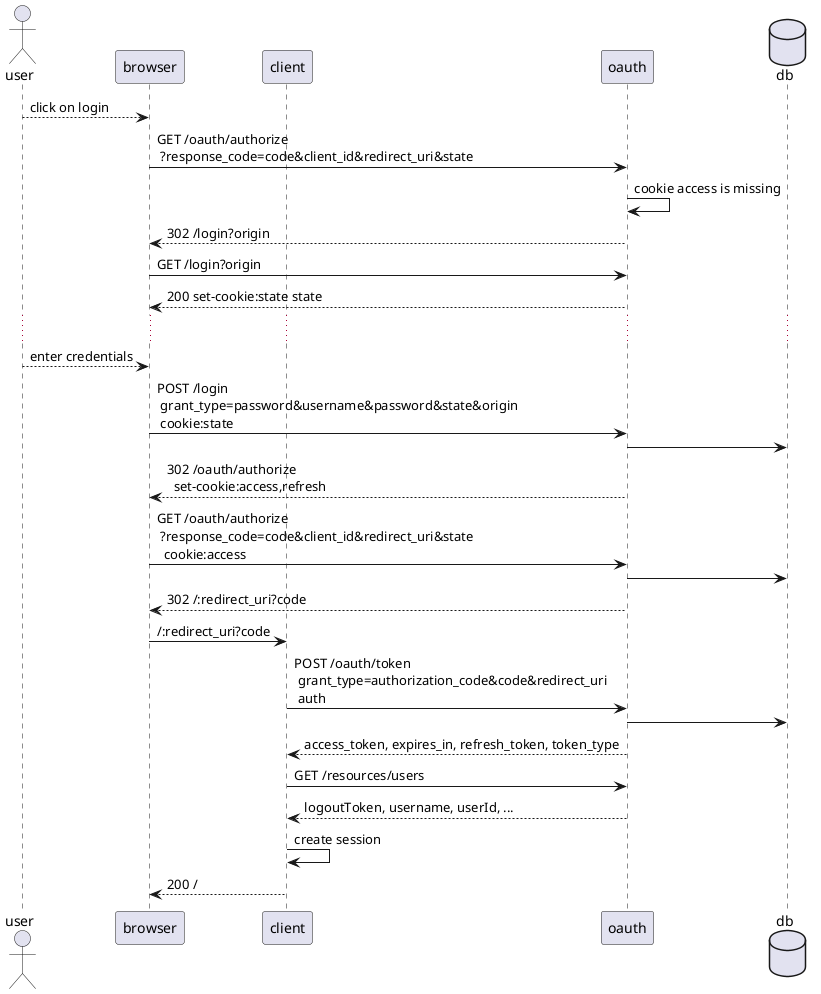 @startuml

actor user
participant browser
participant client
participant oauth as oaus
database db

user --> browser : click on login
browser -> oaus : GET /oauth/authorize \n ?response_code=code&client_id&redirect_uri&state
oaus -> oaus : cookie access is missing
browser <-- oaus : 302 /login?origin

browser -> oaus : GET /login?origin
browser <-- oaus : 200 set-cookie:state state

...

user --> browser : enter credentials
browser -> oaus : POST /login\n grant_type=password&username&password&state&origin \n cookie:state
oaus -> db
browser <-- oaus: 302 /oauth/authorize \n  set-cookie:access,refresh

browser -> oaus : GET /oauth/authorize \n ?response_code=code&client_id&redirect_uri&state \n  cookie:access
oaus -> db
browser <-- oaus: 302 /:redirect_uri?code
browser -> client: /:redirect_uri?code
client -> oaus: POST /oauth/token \n grant_type=authorization_code&code&redirect_uri \n auth
oaus -> db
client <-- oaus : access_token, expires_in, refresh_token, token_type

client -> oaus : GET /resources/users
client <-- oaus : logoutToken, username, userId, ...

client -> client : create session
browser <-- client : 200 /

@enduml